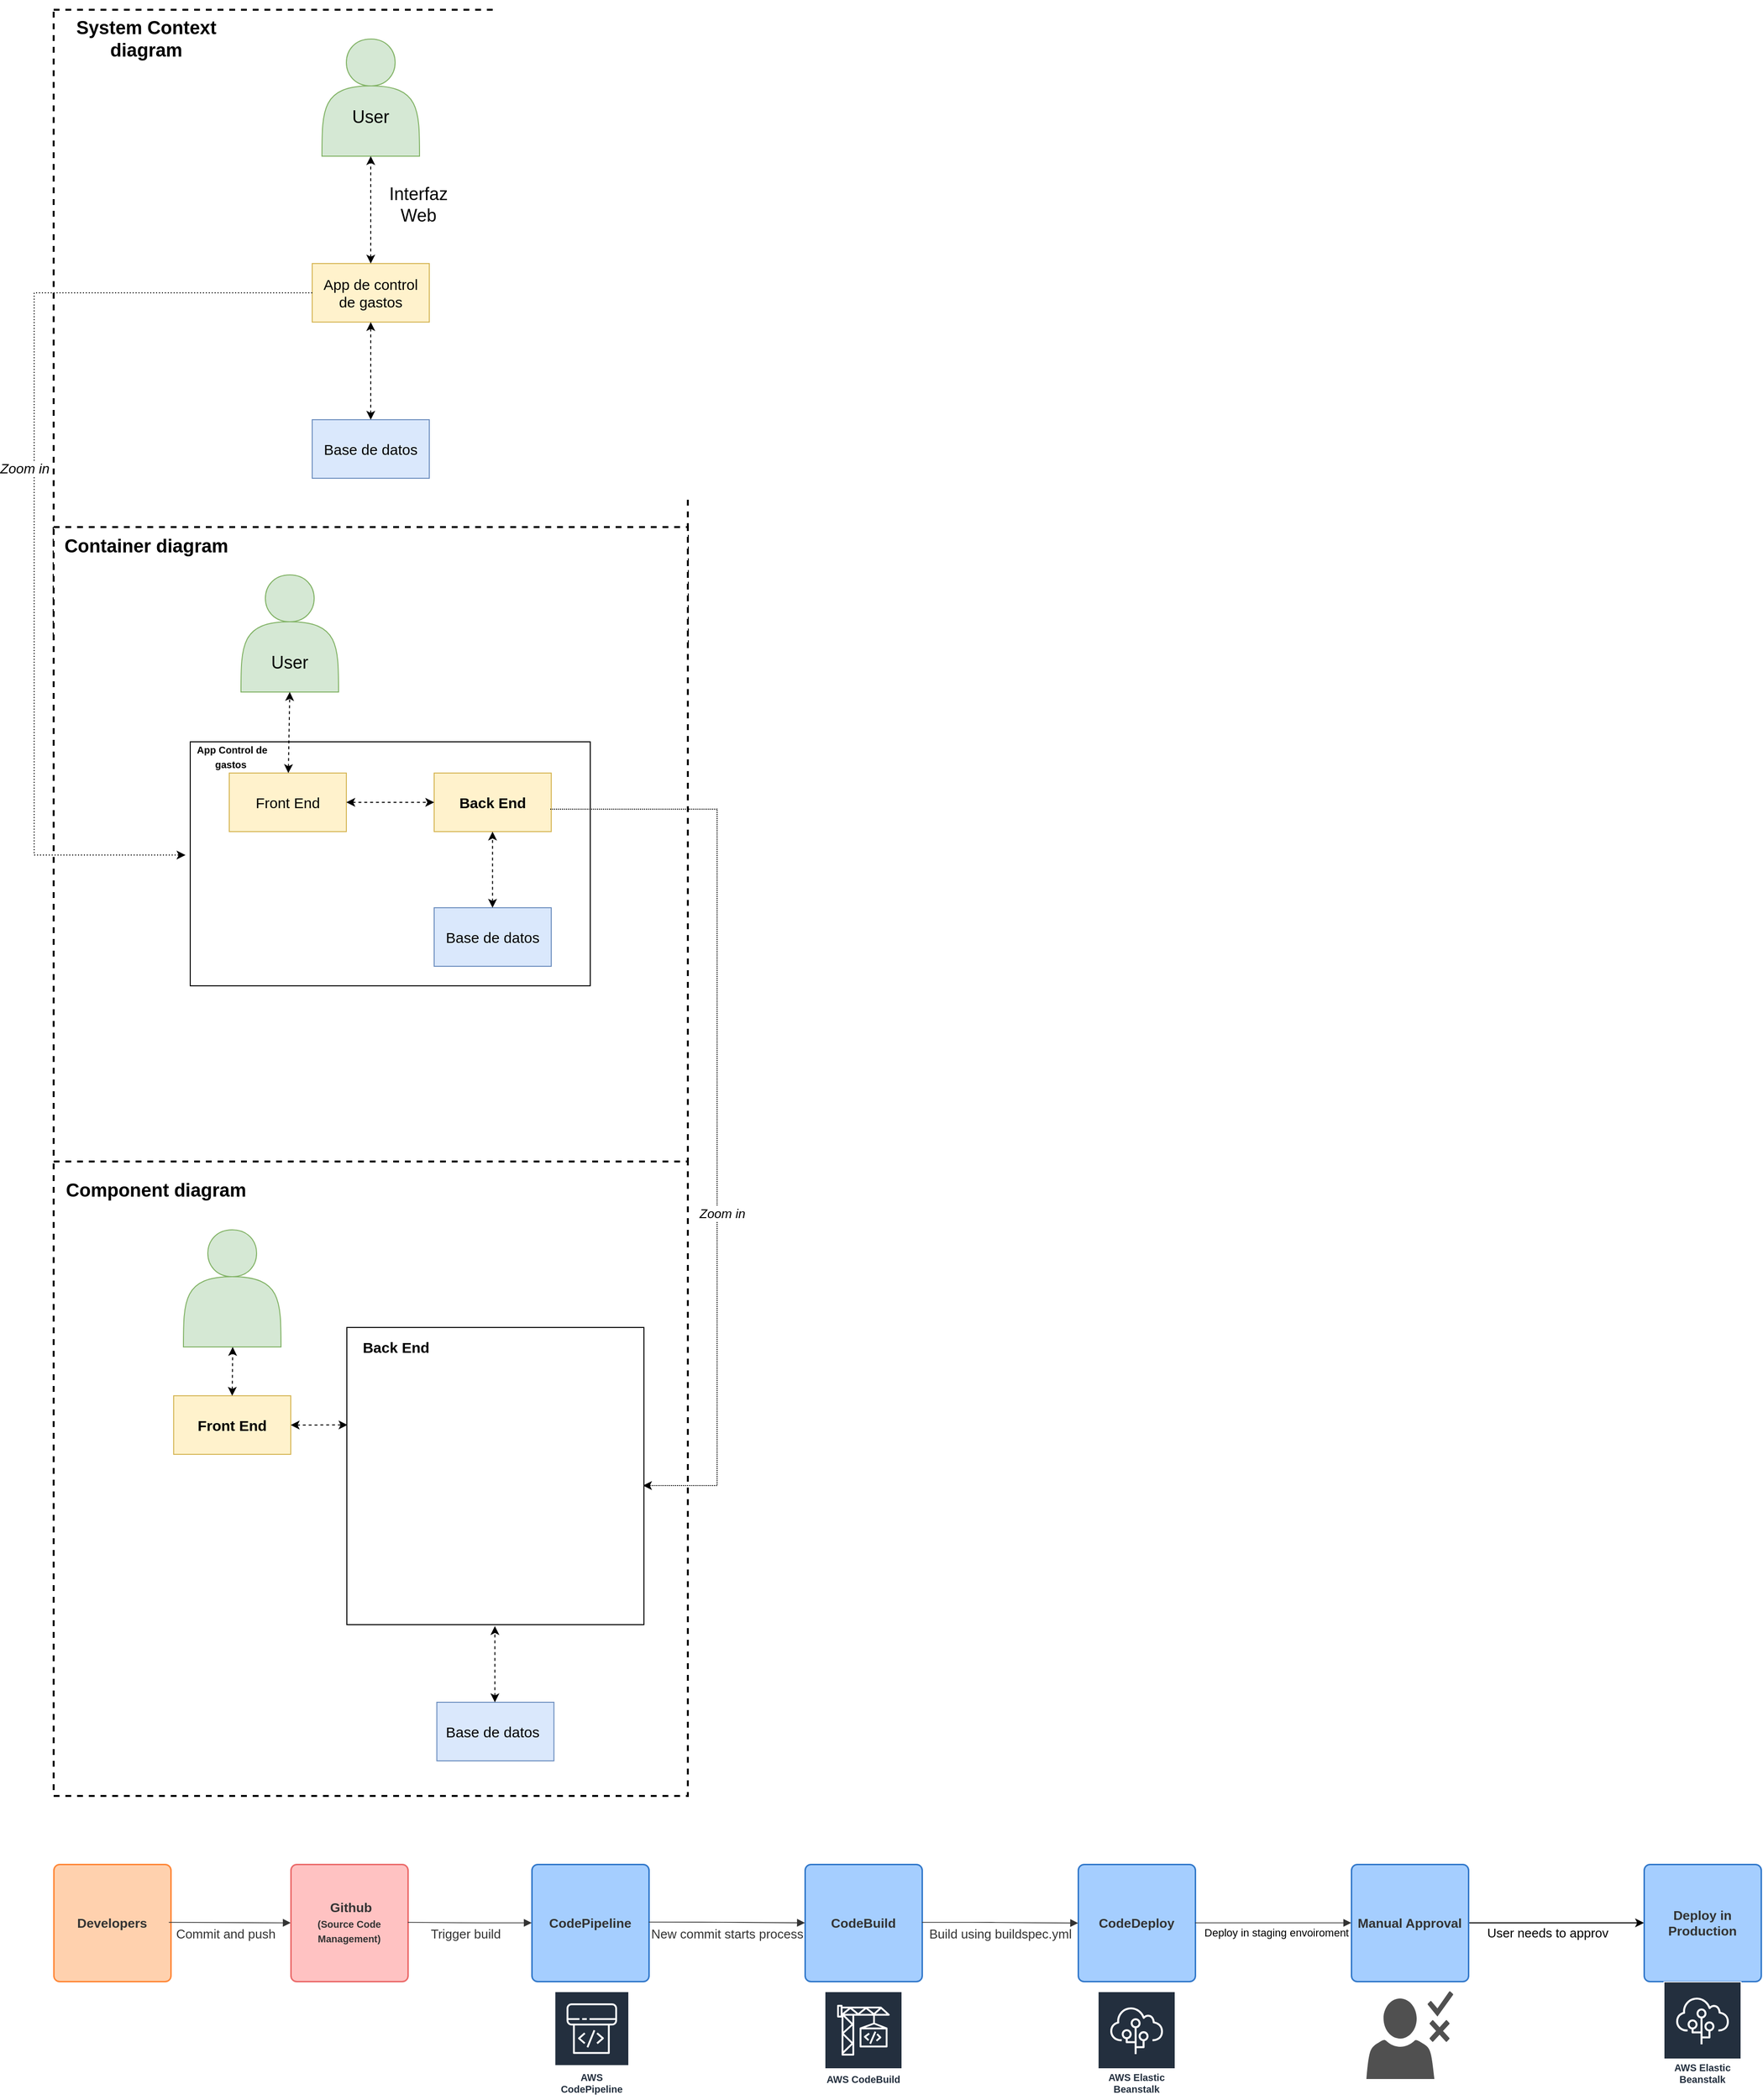 <mxfile version="22.0.8" type="github">
  <diagram name="Página-1" id="FNVlxbY_5hZAIGMPvLUF">
    <mxGraphModel dx="2201" dy="803" grid="1" gridSize="10" guides="1" tooltips="1" connect="1" arrows="1" fold="1" page="1" pageScale="1" pageWidth="827" pageHeight="1169" math="0" shadow="0">
      <root>
        <mxCell id="0" />
        <mxCell id="1" parent="0" />
        <mxCell id="ii-14larT71zosDay65v-20" value="" style="whiteSpace=wrap;html=1;aspect=fixed;dashed=1;strokeWidth=2;" parent="1" vertex="1">
          <mxGeometry x="40" y="20" width="650" height="650" as="geometry" />
        </mxCell>
        <mxCell id="ii-14larT71zosDay65v-6" value="" style="shape=actor;whiteSpace=wrap;html=1;fillColor=#d5e8d4;strokeColor=#82b366;" parent="1" vertex="1">
          <mxGeometry x="315" y="50" width="100" height="120" as="geometry" />
        </mxCell>
        <mxCell id="ii-14larT71zosDay65v-8" value="" style="rounded=0;whiteSpace=wrap;html=1;fillColor=#fff2cc;strokeColor=#d6b656;" parent="1" vertex="1">
          <mxGeometry x="305" y="280" width="120" height="60" as="geometry" />
        </mxCell>
        <mxCell id="ii-14larT71zosDay65v-10" value="" style="rounded=0;whiteSpace=wrap;html=1;fillColor=#dae8fc;strokeColor=#6c8ebf;" parent="1" vertex="1">
          <mxGeometry x="305" y="440" width="120" height="60" as="geometry" />
        </mxCell>
        <mxCell id="ii-14larT71zosDay65v-12" value="" style="html=1;labelBackgroundColor=#ffffff;startArrow=classic;startFill=1;startSize=6;endArrow=classic;endFill=1;endSize=6;jettySize=auto;orthogonalLoop=1;strokeWidth=1;dashed=1;fontSize=14;rounded=0;entryX=0.5;entryY=1;entryDx=0;entryDy=0;exitX=0.5;exitY=0;exitDx=0;exitDy=0;" parent="1" source="ii-14larT71zosDay65v-10" target="ii-14larT71zosDay65v-8" edge="1">
          <mxGeometry width="60" height="60" relative="1" as="geometry">
            <mxPoint x="280" y="440" as="sourcePoint" />
            <mxPoint x="340" y="380" as="targetPoint" />
          </mxGeometry>
        </mxCell>
        <mxCell id="ii-14larT71zosDay65v-13" value="" style="html=1;labelBackgroundColor=#ffffff;startArrow=classic;startFill=1;startSize=6;endArrow=classic;endFill=1;endSize=6;jettySize=auto;orthogonalLoop=1;strokeWidth=1;dashed=1;fontSize=14;rounded=0;entryX=0.5;entryY=1;entryDx=0;entryDy=0;jumpSize=6;exitX=0.5;exitY=0;exitDx=0;exitDy=0;" parent="1" source="ii-14larT71zosDay65v-8" target="ii-14larT71zosDay65v-6" edge="1">
          <mxGeometry width="60" height="60" relative="1" as="geometry">
            <mxPoint x="280" y="270" as="sourcePoint" />
            <mxPoint x="340" y="380" as="targetPoint" />
          </mxGeometry>
        </mxCell>
        <mxCell id="ii-14larT71zosDay65v-14" value="&lt;font style=&quot;font-size: 18px;&quot;&gt;User&lt;/font&gt;" style="text;strokeColor=none;align=center;fillColor=none;html=1;verticalAlign=middle;whiteSpace=wrap;rounded=0;" parent="1" vertex="1">
          <mxGeometry x="330" y="110" width="70" height="40" as="geometry" />
        </mxCell>
        <mxCell id="ii-14larT71zosDay65v-15" value="&lt;font style=&quot;font-size: 15px;&quot;&gt;App de control de gastos&lt;/font&gt;" style="text;strokeColor=none;align=center;fillColor=none;html=1;verticalAlign=middle;whiteSpace=wrap;rounded=0;" parent="1" vertex="1">
          <mxGeometry x="315" y="290" width="100" height="40" as="geometry" />
        </mxCell>
        <mxCell id="ii-14larT71zosDay65v-16" value="&lt;font style=&quot;font-size: 15px;&quot;&gt;Base de datos&lt;/font&gt;" style="text;strokeColor=none;align=center;fillColor=none;html=1;verticalAlign=middle;whiteSpace=wrap;rounded=0;" parent="1" vertex="1">
          <mxGeometry x="315" y="450" width="100" height="40" as="geometry" />
        </mxCell>
        <mxCell id="ii-14larT71zosDay65v-18" value="&lt;font style=&quot;font-size: 18px;&quot;&gt;Interfaz Web&lt;/font&gt;" style="text;strokeColor=none;align=center;fillColor=none;html=1;verticalAlign=middle;whiteSpace=wrap;rounded=0;" parent="1" vertex="1">
          <mxGeometry x="369" y="200" width="90" height="40" as="geometry" />
        </mxCell>
        <mxCell id="ii-14larT71zosDay65v-19" value="&lt;b&gt;&lt;font style=&quot;font-size: 19px;&quot;&gt;System Context diagram&lt;/font&gt;&lt;/b&gt;" style="text;strokeColor=none;align=center;fillColor=none;html=1;verticalAlign=middle;whiteSpace=wrap;rounded=0;" parent="1" vertex="1">
          <mxGeometry x="50" y="10" width="170" height="80" as="geometry" />
        </mxCell>
        <mxCell id="tggoakVdAM6RXXFxXQV1-1" value="" style="whiteSpace=wrap;html=1;aspect=fixed;dashed=1;strokeWidth=2;" parent="1" vertex="1">
          <mxGeometry x="40" y="550" width="650" height="650" as="geometry" />
        </mxCell>
        <mxCell id="tggoakVdAM6RXXFxXQV1-2" value="&lt;b&gt;&lt;font style=&quot;font-size: 19px;&quot;&gt;Container diagram&lt;/font&gt;&lt;/b&gt;" style="text;strokeColor=none;align=center;fillColor=none;html=1;verticalAlign=middle;whiteSpace=wrap;rounded=0;" parent="1" vertex="1">
          <mxGeometry x="50" y="530" width="170" height="80" as="geometry" />
        </mxCell>
        <mxCell id="tggoakVdAM6RXXFxXQV1-5" value="" style="shape=actor;whiteSpace=wrap;html=1;fillColor=#d5e8d4;strokeColor=#82b366;" parent="1" vertex="1">
          <mxGeometry x="232" y="599" width="100" height="120" as="geometry" />
        </mxCell>
        <mxCell id="tggoakVdAM6RXXFxXQV1-27" value="" style="rounded=0;whiteSpace=wrap;html=1;" parent="1" vertex="1">
          <mxGeometry x="180" y="770" width="410" height="250" as="geometry" />
        </mxCell>
        <mxCell id="tggoakVdAM6RXXFxXQV1-6" value="&lt;font style=&quot;font-size: 18px;&quot;&gt;User&lt;/font&gt;" style="text;strokeColor=none;align=center;fillColor=none;html=1;verticalAlign=middle;whiteSpace=wrap;rounded=0;" parent="1" vertex="1">
          <mxGeometry x="247" y="669" width="70" height="40" as="geometry" />
        </mxCell>
        <mxCell id="tggoakVdAM6RXXFxXQV1-8" value="" style="rounded=0;whiteSpace=wrap;html=1;fillColor=#fff2cc;strokeColor=#d6b656;fontStyle=1" parent="1" vertex="1">
          <mxGeometry x="220" y="802" width="120" height="60" as="geometry" />
        </mxCell>
        <mxCell id="tggoakVdAM6RXXFxXQV1-9" value="&lt;font style=&quot;font-size: 15px; font-weight: normal;&quot;&gt;Front End&lt;/font&gt;" style="text;strokeColor=none;align=center;fillColor=none;html=1;verticalAlign=middle;whiteSpace=wrap;rounded=0;fontStyle=1" parent="1" vertex="1">
          <mxGeometry x="230" y="812" width="100" height="40" as="geometry" />
        </mxCell>
        <mxCell id="tggoakVdAM6RXXFxXQV1-10" value="" style="rounded=0;whiteSpace=wrap;html=1;fillColor=#fff2cc;strokeColor=#d6b656;" parent="1" vertex="1">
          <mxGeometry x="430" y="802" width="120" height="60" as="geometry" />
        </mxCell>
        <mxCell id="tggoakVdAM6RXXFxXQV1-11" value="&lt;font style=&quot;font-size: 15px;&quot;&gt;&lt;b&gt;Back End&lt;/b&gt;&lt;/font&gt;" style="text;strokeColor=none;align=center;fillColor=none;html=1;verticalAlign=middle;whiteSpace=wrap;rounded=0;" parent="1" vertex="1">
          <mxGeometry x="440" y="812" width="100" height="40" as="geometry" />
        </mxCell>
        <mxCell id="tggoakVdAM6RXXFxXQV1-15" value="" style="rounded=0;whiteSpace=wrap;html=1;fillColor=#dae8fc;strokeColor=#6c8ebf;" parent="1" vertex="1">
          <mxGeometry x="430" y="940" width="120" height="60" as="geometry" />
        </mxCell>
        <mxCell id="tggoakVdAM6RXXFxXQV1-16" value="&lt;font style=&quot;font-size: 15px;&quot;&gt;Base de datos&lt;/font&gt;" style="text;strokeColor=none;align=center;fillColor=none;html=1;verticalAlign=middle;whiteSpace=wrap;rounded=0;" parent="1" vertex="1">
          <mxGeometry x="440" y="950" width="100" height="40" as="geometry" />
        </mxCell>
        <mxCell id="tggoakVdAM6RXXFxXQV1-23" value="" style="html=1;labelBackgroundColor=#ffffff;startArrow=classic;startFill=1;startSize=6;endArrow=classic;endFill=1;endSize=6;jettySize=auto;orthogonalLoop=1;strokeWidth=1;dashed=1;fontSize=14;rounded=0;entryX=0.5;entryY=1;entryDx=0;entryDy=0;" parent="1" edge="1">
          <mxGeometry width="60" height="60" relative="1" as="geometry">
            <mxPoint x="489.83" y="940" as="sourcePoint" />
            <mxPoint x="489.83" y="862" as="targetPoint" />
          </mxGeometry>
        </mxCell>
        <mxCell id="tggoakVdAM6RXXFxXQV1-24" value="" style="html=1;labelBackgroundColor=#ffffff;startArrow=classic;startFill=1;startSize=6;endArrow=classic;endFill=1;endSize=6;jettySize=auto;orthogonalLoop=1;strokeWidth=1;dashed=1;fontSize=14;rounded=0;entryX=0;entryY=0.5;entryDx=0;entryDy=0;" parent="1" source="tggoakVdAM6RXXFxXQV1-8" target="tggoakVdAM6RXXFxXQV1-10" edge="1">
          <mxGeometry width="60" height="60" relative="1" as="geometry">
            <mxPoint x="380" y="871" as="sourcePoint" />
            <mxPoint x="380" y="793" as="targetPoint" />
          </mxGeometry>
        </mxCell>
        <mxCell id="tggoakVdAM6RXXFxXQV1-25" value="" style="html=1;labelBackgroundColor=#ffffff;startArrow=classic;startFill=1;startSize=6;endArrow=classic;endFill=1;endSize=6;jettySize=auto;orthogonalLoop=1;strokeWidth=1;dashed=1;fontSize=14;rounded=0;entryX=0.5;entryY=1;entryDx=0;entryDy=0;" parent="1" source="tggoakVdAM6RXXFxXQV1-8" target="tggoakVdAM6RXXFxXQV1-5" edge="1">
          <mxGeometry width="60" height="60" relative="1" as="geometry">
            <mxPoint x="300" y="797" as="sourcePoint" />
            <mxPoint x="300" y="719" as="targetPoint" />
          </mxGeometry>
        </mxCell>
        <mxCell id="tggoakVdAM6RXXFxXQV1-28" value="&lt;b&gt;&lt;font style=&quot;font-size: 10px;&quot;&gt;App Control de gastos&amp;nbsp;&lt;/font&gt;&lt;/b&gt;" style="text;strokeColor=none;align=center;fillColor=none;html=1;verticalAlign=middle;whiteSpace=wrap;rounded=0;" parent="1" vertex="1">
          <mxGeometry x="171" y="745" width="104" height="80" as="geometry" />
        </mxCell>
        <mxCell id="Hy5Di2g71wOpJEAGAoTu-3" value="" style="whiteSpace=wrap;html=1;aspect=fixed;dashed=1;strokeWidth=2;" parent="1" vertex="1">
          <mxGeometry x="40" y="1200" width="650" height="650" as="geometry" />
        </mxCell>
        <mxCell id="Hy5Di2g71wOpJEAGAoTu-4" value="&lt;b&gt;&lt;font style=&quot;font-size: 19px;&quot;&gt;Component diagram&lt;/font&gt;&lt;/b&gt;" style="text;strokeColor=none;align=center;fillColor=none;html=1;verticalAlign=middle;whiteSpace=wrap;rounded=0;" parent="1" vertex="1">
          <mxGeometry x="50" y="1190" width="190" height="80" as="geometry" />
        </mxCell>
        <mxCell id="Hy5Di2g71wOpJEAGAoTu-5" value="" style="endArrow=classic;html=1;rounded=0;entryX=-0.012;entryY=0.464;entryDx=0;entryDy=0;exitX=0;exitY=0.5;exitDx=0;exitDy=0;entryPerimeter=0;dashed=1;dashPattern=1 2;" parent="1" source="ii-14larT71zosDay65v-8" target="tggoakVdAM6RXXFxXQV1-27" edge="1">
          <mxGeometry width="50" height="50" relative="1" as="geometry">
            <mxPoint x="425" y="310" as="sourcePoint" />
            <mxPoint x="475" y="260" as="targetPoint" />
            <Array as="points">
              <mxPoint x="20" y="310" />
              <mxPoint x="20" y="630" />
              <mxPoint x="20" y="886" />
            </Array>
          </mxGeometry>
        </mxCell>
        <mxCell id="_gJMpbhh8tDrJYMOvGbk-4" value="&lt;font style=&quot;font-size: 14px;&quot;&gt;&lt;i&gt;Zoom in&lt;/i&gt;&lt;/font&gt;" style="edgeLabel;html=1;align=center;verticalAlign=middle;resizable=0;points=[];" parent="Hy5Di2g71wOpJEAGAoTu-5" vertex="1" connectable="0">
          <mxGeometry x="-0.083" y="-2" relative="1" as="geometry">
            <mxPoint x="-8" y="-1" as="offset" />
          </mxGeometry>
        </mxCell>
        <mxCell id="_gJMpbhh8tDrJYMOvGbk-2" value="" style="endArrow=classic;html=1;rounded=0;exitX=0.992;exitY=0.617;exitDx=0;exitDy=0;exitPerimeter=0;entryX=0.997;entryY=0.532;entryDx=0;entryDy=0;entryPerimeter=0;dashed=1;dashPattern=1 1;" parent="1" source="tggoakVdAM6RXXFxXQV1-10" target="_gJMpbhh8tDrJYMOvGbk-10" edge="1">
          <mxGeometry width="50" height="50" relative="1" as="geometry">
            <mxPoint x="740" y="830" as="sourcePoint" />
            <mxPoint x="760" y="1460" as="targetPoint" />
            <Array as="points">
              <mxPoint x="720" y="839" />
              <mxPoint x="720" y="1130" />
              <mxPoint x="720" y="1350" />
              <mxPoint x="720" y="1532" />
            </Array>
          </mxGeometry>
        </mxCell>
        <mxCell id="_gJMpbhh8tDrJYMOvGbk-15" value="&lt;font size=&quot;1&quot; style=&quot;&quot;&gt;&lt;i style=&quot;font-size: 13px;&quot;&gt;Zoom in&lt;/i&gt;&lt;/font&gt;" style="edgeLabel;html=1;align=center;verticalAlign=middle;resizable=0;points=[];" parent="_gJMpbhh8tDrJYMOvGbk-2" vertex="1" connectable="0">
          <mxGeometry x="0.245" y="5" relative="1" as="geometry">
            <mxPoint as="offset" />
          </mxGeometry>
        </mxCell>
        <mxCell id="_gJMpbhh8tDrJYMOvGbk-5" value="" style="shape=actor;whiteSpace=wrap;html=1;fillColor=#d5e8d4;strokeColor=#82b366;" parent="1" vertex="1">
          <mxGeometry x="173" y="1270" width="100" height="120" as="geometry" />
        </mxCell>
        <mxCell id="_gJMpbhh8tDrJYMOvGbk-7" value="" style="rounded=0;whiteSpace=wrap;html=1;fillColor=#fff2cc;strokeColor=#d6b656;fontStyle=1" parent="1" vertex="1">
          <mxGeometry x="163" y="1440" width="120" height="60" as="geometry" />
        </mxCell>
        <mxCell id="_gJMpbhh8tDrJYMOvGbk-8" value="&lt;font style=&quot;font-size: 15px;&quot;&gt;Front End&lt;/font&gt;" style="text;strokeColor=none;align=center;fillColor=none;html=1;verticalAlign=middle;whiteSpace=wrap;rounded=0;fontStyle=1" parent="1" vertex="1">
          <mxGeometry x="173" y="1450" width="100" height="40" as="geometry" />
        </mxCell>
        <mxCell id="_gJMpbhh8tDrJYMOvGbk-9" value="" style="html=1;labelBackgroundColor=#ffffff;startArrow=classic;startFill=1;startSize=6;endArrow=classic;endFill=1;endSize=6;jettySize=auto;orthogonalLoop=1;strokeWidth=1;dashed=1;fontSize=14;rounded=0;entryX=0.5;entryY=1;entryDx=0;entryDy=0;exitX=0.5;exitY=0;exitDx=0;exitDy=0;" parent="1" source="_gJMpbhh8tDrJYMOvGbk-7" edge="1">
          <mxGeometry width="60" height="60" relative="1" as="geometry">
            <mxPoint x="222.5" y="1473" as="sourcePoint" />
            <mxPoint x="223.5" y="1390" as="targetPoint" />
          </mxGeometry>
        </mxCell>
        <mxCell id="_gJMpbhh8tDrJYMOvGbk-10" value="" style="whiteSpace=wrap;html=1;aspect=fixed;" parent="1" vertex="1">
          <mxGeometry x="340.5" y="1370" width="304.5" height="304.5" as="geometry" />
        </mxCell>
        <mxCell id="_gJMpbhh8tDrJYMOvGbk-11" value="&lt;font style=&quot;font-size: 15px;&quot;&gt;Back End&lt;/font&gt;" style="text;strokeColor=none;align=center;fillColor=none;html=1;verticalAlign=middle;whiteSpace=wrap;rounded=0;fontStyle=1" parent="1" vertex="1">
          <mxGeometry x="340.5" y="1370" width="100" height="40" as="geometry" />
        </mxCell>
        <mxCell id="_gJMpbhh8tDrJYMOvGbk-16" value="" style="rounded=0;whiteSpace=wrap;html=1;fillColor=#dae8fc;strokeColor=#6c8ebf;" parent="1" vertex="1">
          <mxGeometry x="432.75" y="1754" width="120" height="60" as="geometry" />
        </mxCell>
        <mxCell id="_gJMpbhh8tDrJYMOvGbk-17" value="" style="html=1;labelBackgroundColor=#ffffff;startArrow=classic;startFill=1;startSize=6;endArrow=classic;endFill=1;endSize=6;jettySize=auto;orthogonalLoop=1;strokeWidth=1;dashed=1;fontSize=14;rounded=0;entryX=0.5;entryY=1;entryDx=0;entryDy=0;" parent="1" edge="1">
          <mxGeometry width="60" height="60" relative="1" as="geometry">
            <mxPoint x="492.25" y="1754" as="sourcePoint" />
            <mxPoint x="492.25" y="1676" as="targetPoint" />
          </mxGeometry>
        </mxCell>
        <mxCell id="_gJMpbhh8tDrJYMOvGbk-18" value="&lt;font style=&quot;font-size: 15px;&quot;&gt;Base de datos&lt;/font&gt;" style="text;strokeColor=none;align=center;fillColor=none;html=1;verticalAlign=middle;whiteSpace=wrap;rounded=0;" parent="1" vertex="1">
          <mxGeometry x="440" y="1764" width="100" height="40" as="geometry" />
        </mxCell>
        <mxCell id="_gJMpbhh8tDrJYMOvGbk-21" value="" style="html=1;labelBackgroundColor=#ffffff;startArrow=classic;startFill=1;startSize=6;endArrow=classic;endFill=1;endSize=6;jettySize=auto;orthogonalLoop=1;strokeWidth=1;dashed=1;fontSize=14;rounded=0;entryX=0.002;entryY=0.328;entryDx=0;entryDy=0;entryPerimeter=0;exitX=1;exitY=0.5;exitDx=0;exitDy=0;" parent="1" source="_gJMpbhh8tDrJYMOvGbk-7" target="_gJMpbhh8tDrJYMOvGbk-10" edge="1">
          <mxGeometry width="60" height="60" relative="1" as="geometry">
            <mxPoint x="280" y="1480" as="sourcePoint" />
            <mxPoint x="340" y="1420" as="targetPoint" />
          </mxGeometry>
        </mxCell>
        <mxCell id="_gJMpbhh8tDrJYMOvGbk-23" value="Developers" style="html=1;overflow=block;blockSpacing=1;whiteSpace=wrap;fontSize=13.3;fontColor=#333333;fontStyle=1;spacing=3.8;strokeColor=#ff8839;strokeOpacity=100;fillOpacity=100;rounded=1;absoluteArcSize=1;arcSize=12;fillColor=#ffd1ae;strokeWidth=1.5;lucidId=1Or1wSXF6LF5;" parent="1" vertex="1">
          <mxGeometry x="40" y="1920" width="120" height="120" as="geometry" />
        </mxCell>
        <mxCell id="_gJMpbhh8tDrJYMOvGbk-24" value="" style="html=1;jettySize=18;whiteSpace=wrap;fontSize=13;strokeColor=#333333;strokeOpacity=100;strokeWidth=0.8;rounded=1;arcSize=24;edgeStyle=orthogonalEdgeStyle;startArrow=none;endArrow=block;endFill=1;exitX=1.006;exitY=0.5;exitPerimeter=0;entryX=0;entryY=0.5;lucidId=1Or1CxaxygNt;entryDx=0;entryDy=0;" parent="1" target="_gJMpbhh8tDrJYMOvGbk-26" edge="1">
          <mxGeometry width="100" height="100" relative="1" as="geometry">
            <Array as="points" />
            <mxPoint x="158" y="1979.5" as="sourcePoint" />
            <mxPoint x="247" y="1979.5" as="targetPoint" />
          </mxGeometry>
        </mxCell>
        <mxCell id="_gJMpbhh8tDrJYMOvGbk-25" value="Commit and push" style="text;html=1;resizable=0;labelBackgroundColor=default;align=center;verticalAlign=middle;fontColor=#333333;fontSize=13;" parent="_gJMpbhh8tDrJYMOvGbk-24" vertex="1">
          <mxGeometry x="-0.104" relative="1" as="geometry">
            <mxPoint x="2" y="11" as="offset" />
          </mxGeometry>
        </mxCell>
        <mxCell id="_gJMpbhh8tDrJYMOvGbk-26" value="&amp;nbsp;Github&lt;br&gt;&lt;font style=&quot;font-size: 10px;&quot;&gt;(Source Code Management)&lt;/font&gt;" style="html=1;overflow=block;blockSpacing=1;whiteSpace=wrap;fontSize=13.3;fontColor=#333333;fontStyle=1;align=center;spacing=3.8;strokeColor=#eb6b6b;strokeOpacity=100;fillOpacity=100;rounded=1;absoluteArcSize=1;arcSize=12;fillColor=#ffc2c2;strokeWidth=1.5;lucidId=1Or1vpvwBhke;" parent="1" vertex="1">
          <mxGeometry x="283" y="1920" width="120" height="120" as="geometry" />
        </mxCell>
        <mxCell id="_gJMpbhh8tDrJYMOvGbk-27" value="" style="html=1;overflow=block;blockSpacing=1;whiteSpace=wrap;shape=image;fontSize=13;spacing=0;strokeColor=none;strokeOpacity=100;strokeWidth=0;image=https://images.lucid.app/images/f42d08c9-c1d0-442b-8088-03787e16d446/content;imageAspect=0;lucidId=TfN4gsgTVULl;" parent="1" vertex="1">
          <mxGeometry x="57.5" y="2050" width="85" height="100" as="geometry" />
        </mxCell>
        <mxCell id="_gJMpbhh8tDrJYMOvGbk-31" value="CodePipeline" style="html=1;overflow=block;blockSpacing=1;whiteSpace=wrap;fontSize=13.3;fontColor=#333333;fontStyle=1;align=center;spacing=3.8;strokeColor=#3278ca;strokeOpacity=100;fillOpacity=100;rounded=1;absoluteArcSize=1;arcSize=12;fillColor=#a5ceff;strokeWidth=1.5;lucidId=1Or1ZV6D_4ka;" parent="1" vertex="1">
          <mxGeometry x="530" y="1920" width="120" height="120" as="geometry" />
        </mxCell>
        <mxCell id="_gJMpbhh8tDrJYMOvGbk-32" value="" style="html=1;jettySize=18;whiteSpace=wrap;fontSize=13;strokeColor=#333333;strokeOpacity=100;strokeWidth=0.8;rounded=1;arcSize=24;edgeStyle=orthogonalEdgeStyle;startArrow=none;endArrow=block;endFill=1;exitX=1.006;exitY=0.5;exitPerimeter=0;lucidId=1Or1CxaxygNt;" parent="1" edge="1">
          <mxGeometry width="100" height="100" relative="1" as="geometry">
            <Array as="points" />
            <mxPoint x="403" y="1979.5" as="sourcePoint" />
            <mxPoint x="530" y="1980" as="targetPoint" />
          </mxGeometry>
        </mxCell>
        <mxCell id="_gJMpbhh8tDrJYMOvGbk-33" value="Trigger build" style="text;html=1;resizable=0;labelBackgroundColor=default;align=center;verticalAlign=middle;fontColor=#333333;fontSize=13;" parent="_gJMpbhh8tDrJYMOvGbk-32" vertex="1">
          <mxGeometry x="-0.104" relative="1" as="geometry">
            <mxPoint x="2" y="11" as="offset" />
          </mxGeometry>
        </mxCell>
        <mxCell id="_gJMpbhh8tDrJYMOvGbk-34" value="AWS CodePipeline" style="sketch=0;outlineConnect=0;fontColor=#232F3E;gradientColor=none;strokeColor=#ffffff;fillColor=#232F3E;dashed=0;verticalLabelPosition=middle;verticalAlign=bottom;align=center;html=1;whiteSpace=wrap;fontSize=10;fontStyle=1;spacing=3;shape=mxgraph.aws4.productIcon;prIcon=mxgraph.aws4.codepipeline;" parent="1" vertex="1">
          <mxGeometry x="553.19" y="2050" width="76.81" height="110" as="geometry" />
        </mxCell>
        <mxCell id="_gJMpbhh8tDrJYMOvGbk-35" value="" style="shape=image;html=1;verticalAlign=top;verticalLabelPosition=bottom;labelBackgroundColor=#ffffff;imageAspect=0;aspect=fixed;image=https://cdn4.iconfinder.com/data/icons/ionicons/512/icon-social-github-128.png" parent="1" vertex="1">
          <mxGeometry x="298" y="2050" width="90" height="90" as="geometry" />
        </mxCell>
        <mxCell id="_gJMpbhh8tDrJYMOvGbk-37" value="AWS CodeBuild" style="sketch=0;outlineConnect=0;fontColor=#232F3E;gradientColor=none;strokeColor=#ffffff;fillColor=#232F3E;dashed=0;verticalLabelPosition=middle;verticalAlign=bottom;align=center;html=1;whiteSpace=wrap;fontSize=10;fontStyle=1;spacing=3;shape=mxgraph.aws4.productIcon;prIcon=mxgraph.aws4.codebuild;" parent="1" vertex="1">
          <mxGeometry x="830" y="2050" width="80" height="100" as="geometry" />
        </mxCell>
        <mxCell id="_gJMpbhh8tDrJYMOvGbk-38" value="CodeBuild" style="html=1;overflow=block;blockSpacing=1;whiteSpace=wrap;fontSize=13.3;fontColor=#333333;fontStyle=1;align=center;spacing=3.8;strokeColor=#3278ca;strokeOpacity=100;fillOpacity=100;rounded=1;absoluteArcSize=1;arcSize=12;fillColor=#a5ceff;strokeWidth=1.5;lucidId=1Or1ZV6D_4ka;" parent="1" vertex="1">
          <mxGeometry x="810" y="1920" width="120" height="120" as="geometry" />
        </mxCell>
        <mxCell id="_gJMpbhh8tDrJYMOvGbk-39" value="" style="html=1;jettySize=18;whiteSpace=wrap;fontSize=13;strokeColor=#333333;strokeOpacity=100;strokeWidth=0.8;rounded=1;arcSize=24;edgeStyle=orthogonalEdgeStyle;startArrow=none;endArrow=block;endFill=1;exitX=1.006;exitY=0.5;exitPerimeter=0;lucidId=1Or1CxaxygNt;entryX=0;entryY=0.5;entryDx=0;entryDy=0;" parent="1" target="_gJMpbhh8tDrJYMOvGbk-38" edge="1">
          <mxGeometry width="100" height="100" relative="1" as="geometry">
            <Array as="points">
              <mxPoint x="714" y="1979" />
            </Array>
            <mxPoint x="650" y="1979.25" as="sourcePoint" />
            <mxPoint x="780" y="1980" as="targetPoint" />
          </mxGeometry>
        </mxCell>
        <mxCell id="_gJMpbhh8tDrJYMOvGbk-40" value="New commit starts process" style="text;html=1;resizable=0;labelBackgroundColor=default;align=center;verticalAlign=middle;fontColor=#333333;fontSize=13;imageWidth=30;imageHeight=24;" parent="_gJMpbhh8tDrJYMOvGbk-39" vertex="1">
          <mxGeometry x="-0.104" relative="1" as="geometry">
            <mxPoint x="8" y="11" as="offset" />
          </mxGeometry>
        </mxCell>
        <mxCell id="_gJMpbhh8tDrJYMOvGbk-41" value="CodeDeploy" style="html=1;overflow=block;blockSpacing=1;whiteSpace=wrap;fontSize=13.3;fontColor=#333333;fontStyle=1;align=center;spacing=3.8;strokeColor=#3278ca;strokeOpacity=100;fillOpacity=100;rounded=1;absoluteArcSize=1;arcSize=12;fillColor=#a5ceff;strokeWidth=1.5;lucidId=1Or1ZV6D_4ka;" parent="1" vertex="1">
          <mxGeometry x="1090" y="1920" width="120" height="120" as="geometry" />
        </mxCell>
        <mxCell id="_gJMpbhh8tDrJYMOvGbk-42" value="" style="html=1;jettySize=18;whiteSpace=wrap;fontSize=13;strokeColor=#333333;strokeOpacity=100;strokeWidth=0.8;rounded=1;arcSize=24;edgeStyle=orthogonalEdgeStyle;startArrow=none;endArrow=block;endFill=1;exitX=1.006;exitY=0.5;exitPerimeter=0;lucidId=1Or1CxaxygNt;entryX=0;entryY=0.5;entryDx=0;entryDy=0;" parent="1" edge="1">
          <mxGeometry width="100" height="100" relative="1" as="geometry">
            <Array as="points">
              <mxPoint x="994" y="1979.25" />
            </Array>
            <mxPoint x="930" y="1979.5" as="sourcePoint" />
            <mxPoint x="1090" y="1980.25" as="targetPoint" />
          </mxGeometry>
        </mxCell>
        <mxCell id="_gJMpbhh8tDrJYMOvGbk-43" value="Build using buildspec.yml" style="text;html=1;resizable=0;labelBackgroundColor=default;align=center;verticalAlign=middle;fontColor=#333333;fontSize=13;imageWidth=30;imageHeight=24;" parent="_gJMpbhh8tDrJYMOvGbk-42" vertex="1">
          <mxGeometry x="-0.104" relative="1" as="geometry">
            <mxPoint x="8" y="11" as="offset" />
          </mxGeometry>
        </mxCell>
        <mxCell id="_gJMpbhh8tDrJYMOvGbk-45" value="AWS Elastic Beanstalk" style="sketch=0;outlineConnect=0;fontColor=#232F3E;gradientColor=none;strokeColor=#ffffff;fillColor=#232F3E;dashed=0;verticalLabelPosition=middle;verticalAlign=bottom;align=center;html=1;whiteSpace=wrap;fontSize=10;fontStyle=1;spacing=3;shape=mxgraph.aws4.productIcon;prIcon=mxgraph.aws4.elastic_beanstalk;" parent="1" vertex="1">
          <mxGeometry x="1110" y="2050" width="80" height="110" as="geometry" />
        </mxCell>
        <mxCell id="_gJMpbhh8tDrJYMOvGbk-54" value="" style="edgeStyle=orthogonalEdgeStyle;rounded=0;orthogonalLoop=1;jettySize=auto;html=1;" parent="1" source="_gJMpbhh8tDrJYMOvGbk-46" target="_gJMpbhh8tDrJYMOvGbk-53" edge="1">
          <mxGeometry relative="1" as="geometry" />
        </mxCell>
        <mxCell id="_gJMpbhh8tDrJYMOvGbk-56" value="User needs to approv" style="edgeLabel;html=1;align=center;verticalAlign=middle;resizable=0;points=[];fontSize=13;" parent="_gJMpbhh8tDrJYMOvGbk-54" vertex="1" connectable="0">
          <mxGeometry x="-0.1" relative="1" as="geometry">
            <mxPoint y="10" as="offset" />
          </mxGeometry>
        </mxCell>
        <mxCell id="_gJMpbhh8tDrJYMOvGbk-46" value="Manual Approval" style="html=1;overflow=block;blockSpacing=1;whiteSpace=wrap;fontSize=13.3;fontColor=#333333;fontStyle=1;align=center;spacing=3.8;strokeColor=#3278ca;strokeOpacity=100;fillOpacity=100;rounded=1;absoluteArcSize=1;arcSize=12;fillColor=#a5ceff;strokeWidth=1.5;lucidId=1Or1ZV6D_4ka;" parent="1" vertex="1">
          <mxGeometry x="1370" y="1920" width="120" height="120" as="geometry" />
        </mxCell>
        <mxCell id="_gJMpbhh8tDrJYMOvGbk-49" value="" style="html=1;jettySize=18;whiteSpace=wrap;fontSize=13;strokeColor=#333333;strokeOpacity=100;strokeWidth=0.8;rounded=1;arcSize=24;edgeStyle=orthogonalEdgeStyle;startArrow=none;endArrow=block;endFill=1;exitX=1;exitY=0.5;lucidId=1Or1CxaxygNt;exitDx=0;exitDy=0;entryX=0;entryY=0.5;entryDx=0;entryDy=0;" parent="1" source="_gJMpbhh8tDrJYMOvGbk-41" target="_gJMpbhh8tDrJYMOvGbk-46" edge="1">
          <mxGeometry width="100" height="100" relative="1" as="geometry">
            <Array as="points" />
            <mxPoint x="1220" y="1979.5" as="sourcePoint" />
            <mxPoint x="1370" y="1980" as="targetPoint" />
          </mxGeometry>
        </mxCell>
        <mxCell id="BxXoKM4GenrI-60Gv8yd-1" value="Deploy in staging envoiroment" style="edgeLabel;html=1;align=center;verticalAlign=middle;resizable=0;points=[];" vertex="1" connectable="0" parent="_gJMpbhh8tDrJYMOvGbk-49">
          <mxGeometry x="-0.073" y="-4" relative="1" as="geometry">
            <mxPoint x="9" y="6" as="offset" />
          </mxGeometry>
        </mxCell>
        <mxCell id="_gJMpbhh8tDrJYMOvGbk-51" value="" style="sketch=0;pointerEvents=1;shadow=0;dashed=0;html=1;strokeColor=none;fillColor=#505050;labelPosition=center;verticalLabelPosition=bottom;verticalAlign=top;outlineConnect=0;align=center;shape=mxgraph.office.users.approver;" parent="1" vertex="1">
          <mxGeometry x="1385.5" y="2050" width="89" height="90" as="geometry" />
        </mxCell>
        <mxCell id="_gJMpbhh8tDrJYMOvGbk-53" value="Deploy in Production" style="html=1;overflow=block;blockSpacing=1;whiteSpace=wrap;fontSize=13.3;fontColor=#333333;fontStyle=1;align=center;spacing=3.8;strokeColor=#3278ca;strokeOpacity=100;fillOpacity=100;rounded=1;absoluteArcSize=1;arcSize=12;fillColor=#a5ceff;strokeWidth=1.5;lucidId=1Or1ZV6D_4ka;" parent="1" vertex="1">
          <mxGeometry x="1670" y="1920" width="120" height="120" as="geometry" />
        </mxCell>
        <mxCell id="_gJMpbhh8tDrJYMOvGbk-55" value="AWS Elastic Beanstalk" style="sketch=0;outlineConnect=0;fontColor=#232F3E;gradientColor=none;strokeColor=#ffffff;fillColor=#232F3E;dashed=0;verticalLabelPosition=middle;verticalAlign=bottom;align=center;html=1;whiteSpace=wrap;fontSize=10;fontStyle=1;spacing=3;shape=mxgraph.aws4.productIcon;prIcon=mxgraph.aws4.elastic_beanstalk;" parent="1" vertex="1">
          <mxGeometry x="1690" y="2040" width="80" height="110" as="geometry" />
        </mxCell>
      </root>
    </mxGraphModel>
  </diagram>
</mxfile>

